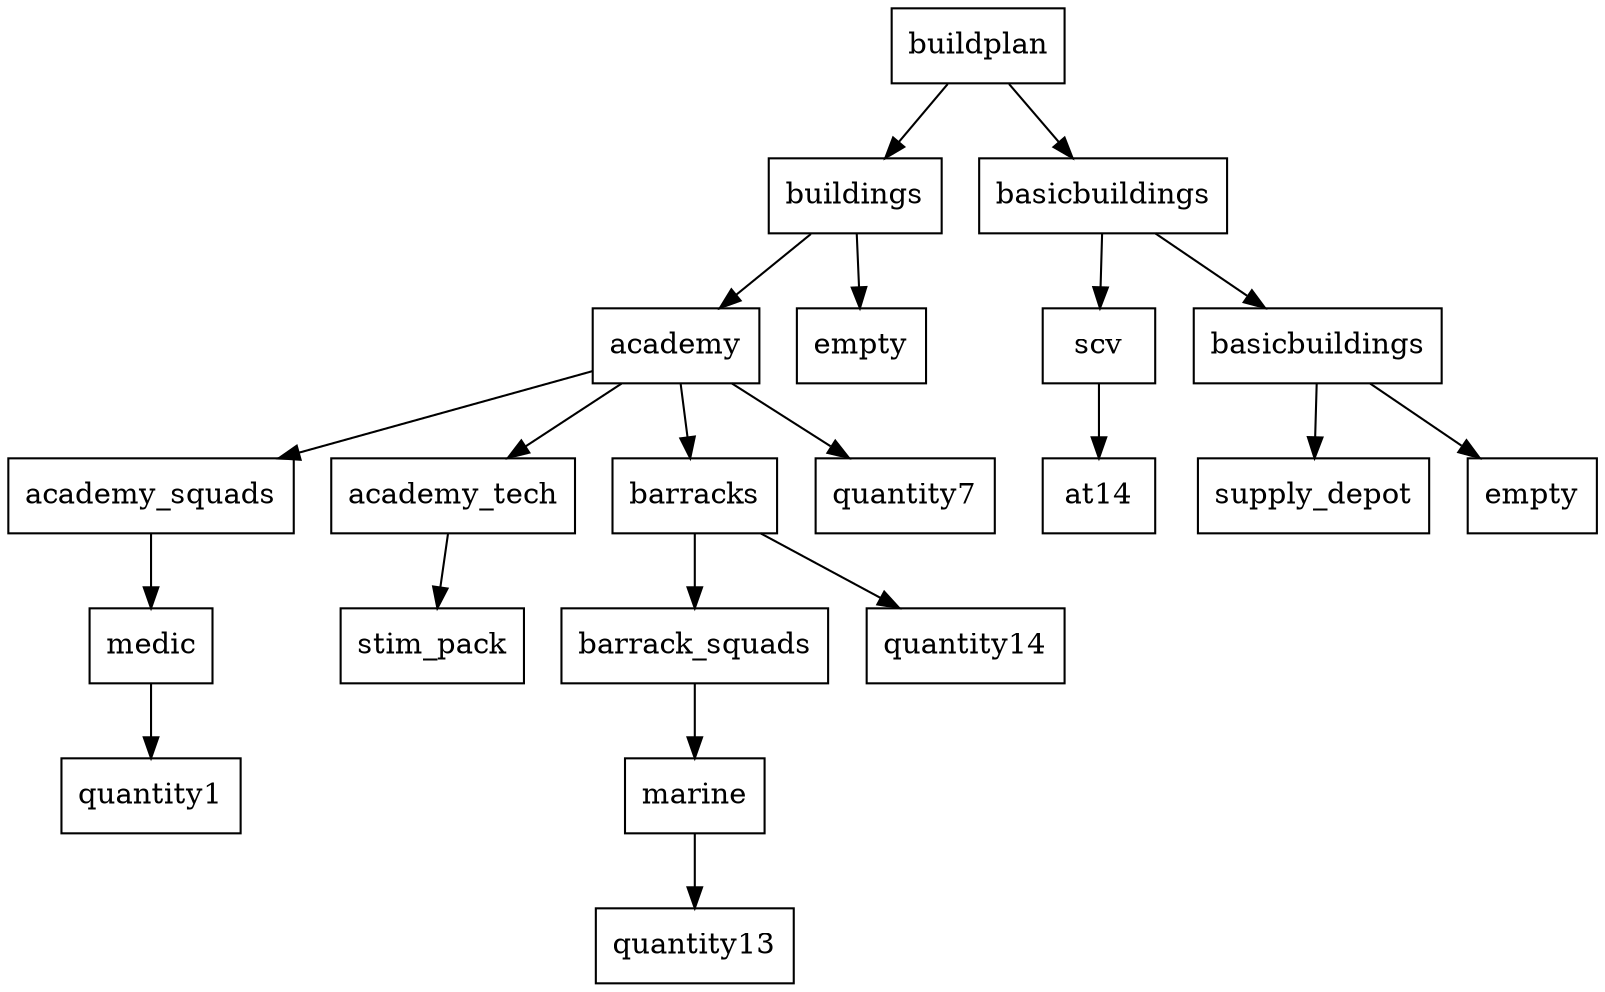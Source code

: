 digraph g {
graph [ordering=out];
node [shape=rectangle];
n[label = "buildplan"];
n0[label = "buildings"];
n00[label = "academy"];
n000[label = "academy_squads"];
n0000[label = "medic"];
n00000[label = "quantity1"];
n0000 -> n00000;
n000 -> n0000;
n00 -> n000;
n001[label = "academy_tech"];
n0010[label = "stim_pack"];
n001 -> n0010;
n00 -> n001;
n002[label = "barracks"];
n0020[label = "barrack_squads"];
n00200[label = "marine"];
n002000[label = "quantity13"];
n00200 -> n002000;
n0020 -> n00200;
n002 -> n0020;
n0021[label = "quantity14"];
n002 -> n0021;
n00 -> n002;
n003[label = "quantity7"];
n00 -> n003;
n0 -> n00;
n01[label = "empty"];
n0 -> n01;
n -> n0;
n1[label = "basicbuildings"];
n10[label = "scv"];
n100[label = "at14"];
n10 -> n100;
n1 -> n10;
n11[label = "basicbuildings"];
n110[label = "supply_depot"];
n11 -> n110;
n111[label = "empty"];
n11 -> n111;
n1 -> n11;
n -> n1;
}

